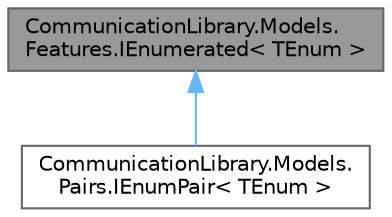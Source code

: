 digraph "CommunicationLibrary.Models.Features.IEnumerated&lt; TEnum &gt;"
{
 // LATEX_PDF_SIZE
  bgcolor="transparent";
  edge [fontname=Helvetica,fontsize=10,labelfontname=Helvetica,labelfontsize=10];
  node [fontname=Helvetica,fontsize=10,shape=box,height=0.2,width=0.4];
  Node1 [label="CommunicationLibrary.Models.\lFeatures.IEnumerated\< TEnum \>",height=0.2,width=0.4,color="gray40", fillcolor="grey60", style="filled", fontcolor="black",tooltip=" "];
  Node1 -> Node2 [dir="back",color="steelblue1",style="solid"];
  Node2 [label="CommunicationLibrary.Models.\lPairs.IEnumPair\< TEnum \>",height=0.2,width=0.4,color="gray40", fillcolor="white", style="filled",URL="$interface_communication_library_1_1_models_1_1_pairs_1_1_i_enum_pair.html",tooltip=" "];
}
